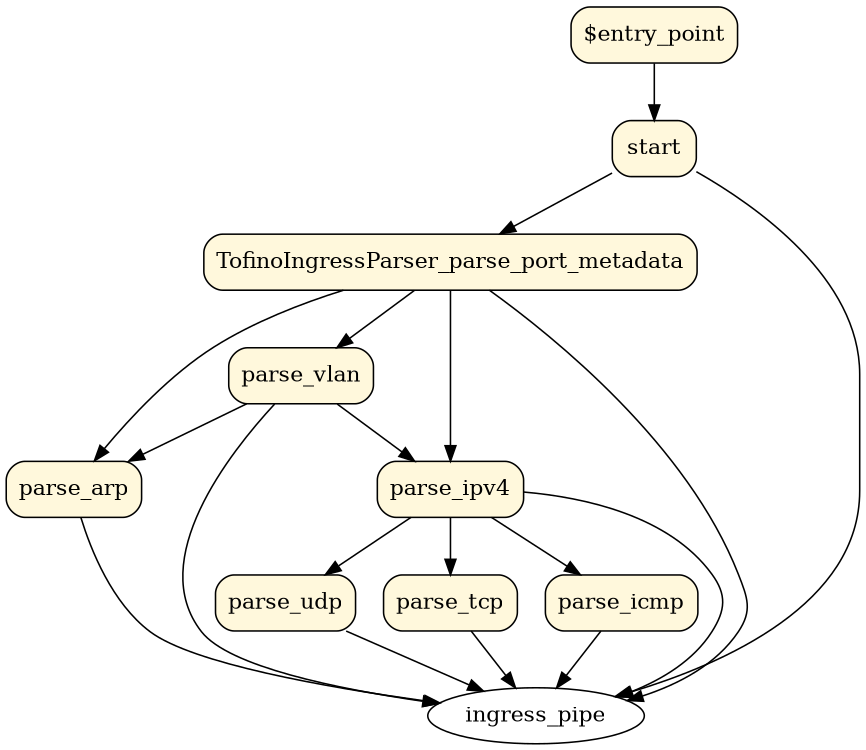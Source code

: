 digraph parser {
size="8,5"
State0x374be000 [shape=record, style="filled,rounded", fillcolor=cornsilk, label="{\$entry_point}"];
State0x375b4e00 [shape=record, style="filled,rounded", fillcolor=cornsilk, label="{start}"];
State0x37b9b000 [shape=record, style="filled,rounded", fillcolor=cornsilk, label="{parse_udp}"];
State0x37b9b380 [shape=record, style="filled,rounded", fillcolor=cornsilk, label="{parse_tcp}"];
State0x37b9b700 [shape=record, style="filled,rounded", fillcolor=cornsilk, label="{parse_ipv4}"];
State0x37b9ba80 [shape=record, style="filled,rounded", fillcolor=cornsilk, label="{TofinoIngressParser_parse_port_metadata}"];
State0x37bf0540 [shape=record, style="filled,rounded", fillcolor=cornsilk, label="{parse_vlan}"];
State0x37bf08c0 [shape=record, style="filled,rounded", fillcolor=cornsilk, label="{parse_arp}"];
State0x37bf0c40 [shape=record, style="filled,rounded", fillcolor=cornsilk, label="{parse_icmp}"];
State0x374be000 -> State0x375b4e00 [  ]
State0x375b4e00 -> State0x37b9ba80 [  ]
State0x37b9ba80 -> State0x37b9b700 [  ]
State0x37b9ba80 -> State0x37bf08c0 [  ]
State0x37b9ba80 -> State0x37bf0540 [  ]
State0x37b9b700 -> State0x37b9b380 [  ]
State0x37b9b700 -> State0x37b9b000 [  ]
State0x37b9b700 -> State0x37bf0c40 [  ]
State0x37bf0540 -> State0x37b9b700 [  ]
State0x37bf0540 -> State0x37bf08c0 [  ]
State0x375b4e00 -> ingress_pipe [  ]
State0x37b9b000 -> ingress_pipe [  ]
State0x37b9b380 -> ingress_pipe [  ]
State0x37b9b700 -> ingress_pipe [  ]
State0x37b9ba80 -> ingress_pipe [  ]
State0x37bf0540 -> ingress_pipe [  ]
State0x37bf08c0 -> ingress_pipe [  ]
State0x37bf0c40 -> ingress_pipe [  ]
}
